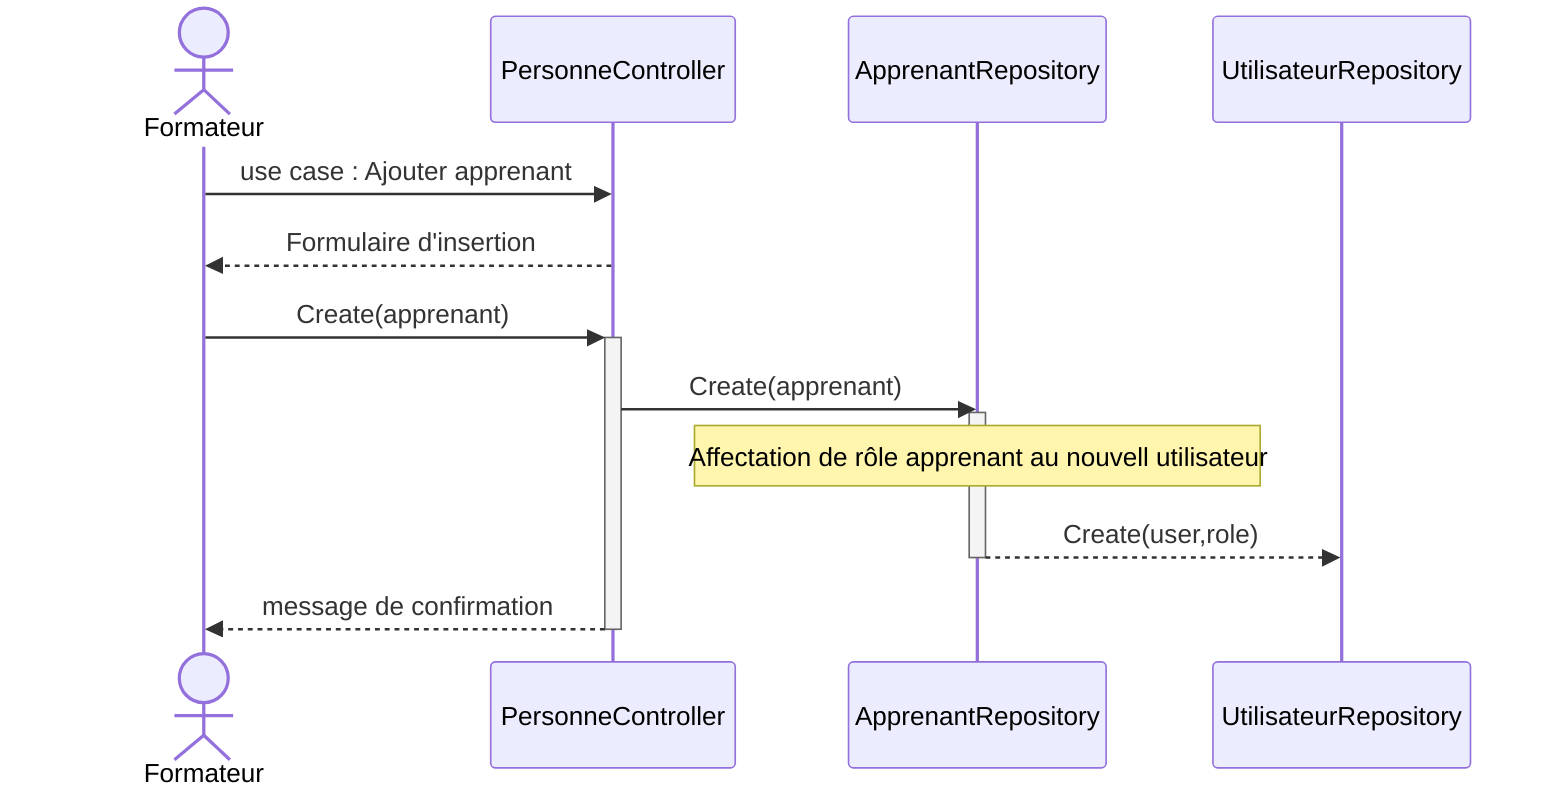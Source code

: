 sequenceDiagram

actor Formateur


Formateur->>PersonneController: use case : Ajouter apprenant
PersonneController-->>Formateur: Formulaire d'insertion
Formateur->>+PersonneController: Create(apprenant)
PersonneController ->> ApprenantRepository : Create(apprenant)
activate ApprenantRepository
note over ApprenantRepository : Affectation de rôle apprenant au nouvell utilisateur
ApprenantRepository -->>UtilisateurRepository: Create(user,role)
deactivate ApprenantRepository
PersonneController-->>-Formateur: message de confirmation